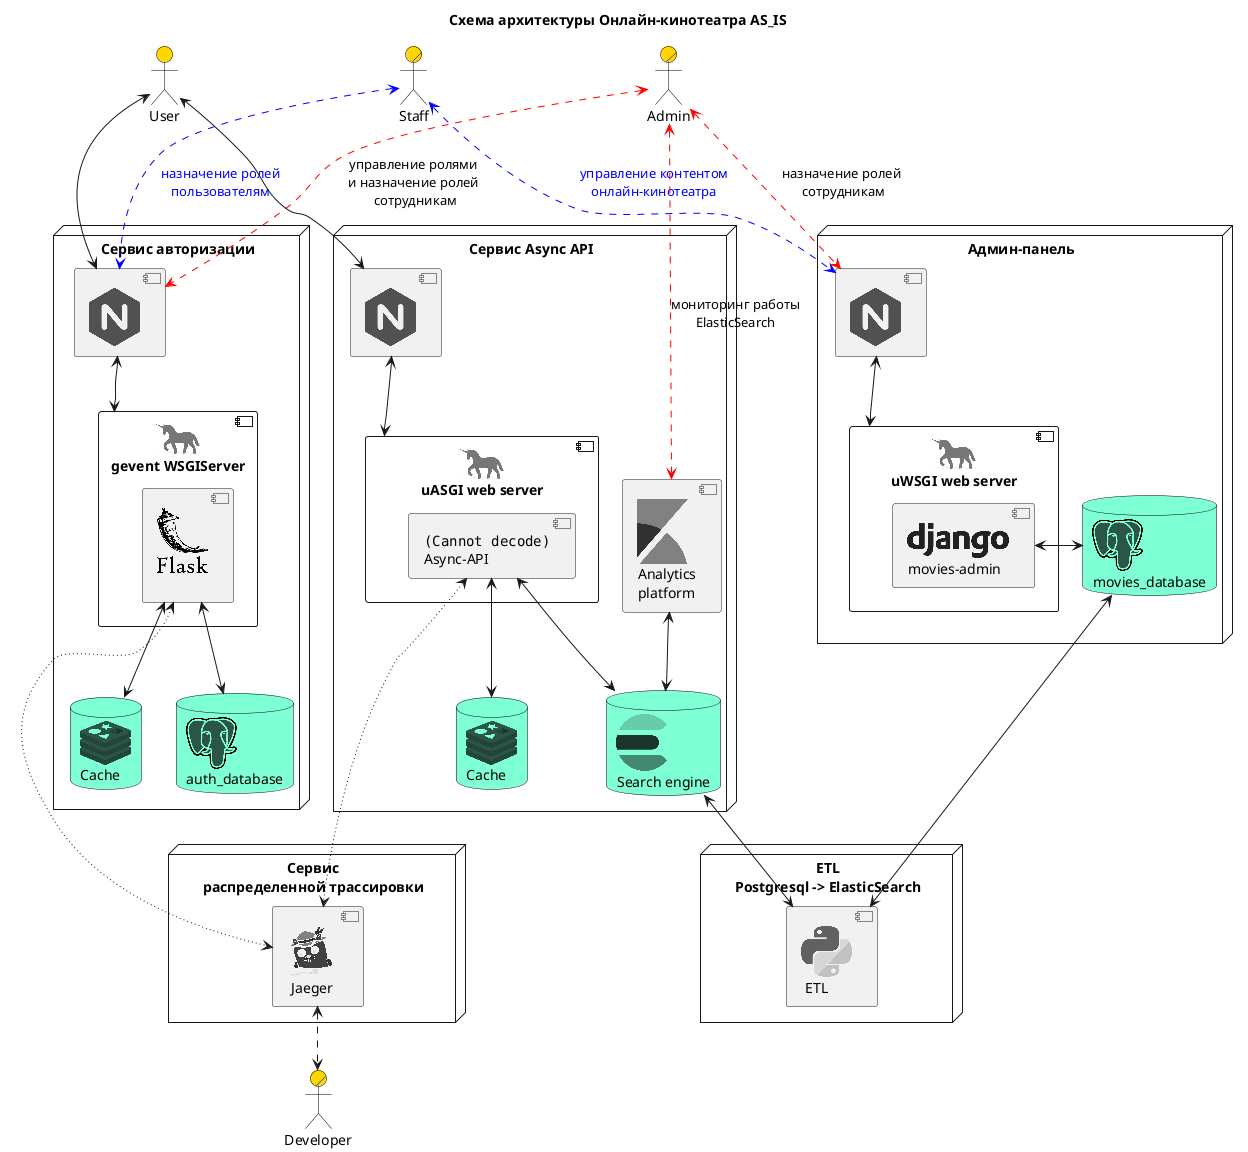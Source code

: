 @startuml

!include <logos/kafka>
!include <logos/elasticsearch>
!include <logos/nginx>
!include <logos/redis>
!include <logos/postgresql>
!include <logos/flask>
!include <logos/gunicorn>
!include <logos/jaeger>
!include <logos/django>
!include <logos/kibana>
!include <logos/python>

skinparam actor {
BorderColor black
BackgroundColor Gold
}
skinparam database {
BorderColor black
BackgroundColor Aquamarine
}

actor/ Admin
actor/ Staff
actor User
actor/ Developer

title Схема архитектуры Онлайн-кинотеатра AS_IS

node "Админ-панель" as admin_panel {

    component "<$nginx>" as nginx_admin
    component "<$gunicorn>\nuWSGI web server" as gunicorn {
    component "<$django>\nmovies-admin" as django
    }
    database "<$postgresql>\nmovies_database" as postgres_admin

    nginx_admin <-down-> gunicorn
    django <-right-> postgres_admin
}

node "Сервис Async API" as async_api {
    component "<$nginx>" as nginx_async
    component "<$kibana>\nAnalytics\nplatform" as kibana_async
    component "<$gunicorn>\nuASGI web server" as uvicorn {
    component "<img:FastAPI.png>\nAsync-API" as async_web_api
    }
    database "<$redis>\nCache" as redis_async
    database "<$elasticsearch>\nSearch engine" as elastic_async


    kibana_async <-down-> elastic_async
    async_web_api <-down-> redis_async
    uvicorn <-up-> nginx_async
    elastic_async <-up-> [async_web_api]
}

node "Сервис авторизации" as auth {
    component "<$nginx>" as nginx_auth
    database "<$redis>\nCache" as redis_auth
    database "<$postgresql>\nauth_database" as postgres_auth
    component "<$gunicorn>\ngevent WSGIServer" as gevent {
    component "<$flask>\n" as auth_api
    }

    redis_auth <-up-> [auth_api]
    auth_api <-down-> postgres_auth
    gevent <-up-> nginx_auth

'    note bottom of redis_auth
'    1. Выданные пользователям refresh-токены\n
'    2. Blacklist отозванных access-токенов
'    end note
}

node "ETL\nPostgresql -> ElasticSearch" {
    component "<$python>\n ETL" as etl
}

node "Сервис\nраспределенной трассировки" as Jaeger {
    component "<$jaeger>\n Jaeger" as jaeger
}

Staff <..> nginx_admin #blue;text:blue : управление контентом\nонлайн-кинотеатра
Staff <..> nginx_auth #blue;text:blue : назначение ролей\nпользователям
Admin <..> nginx_admin #red : назначение ролей\n сотрудникам
Admin <..> kibana_async #red : мониторинг работы\nElasticSearch
Admin <..> nginx_auth #red : управление ролями\nи назначение ролей\n сотрудникам
Developer <.u.> jaeger

User <--> nginx_async
User <--> nginx_auth

postgres_admin <--> etl
elastic_async <--> etl
async_web_api <...> jaeger #line.dotted
auth_api <...> jaeger #line.dotted

@enduml